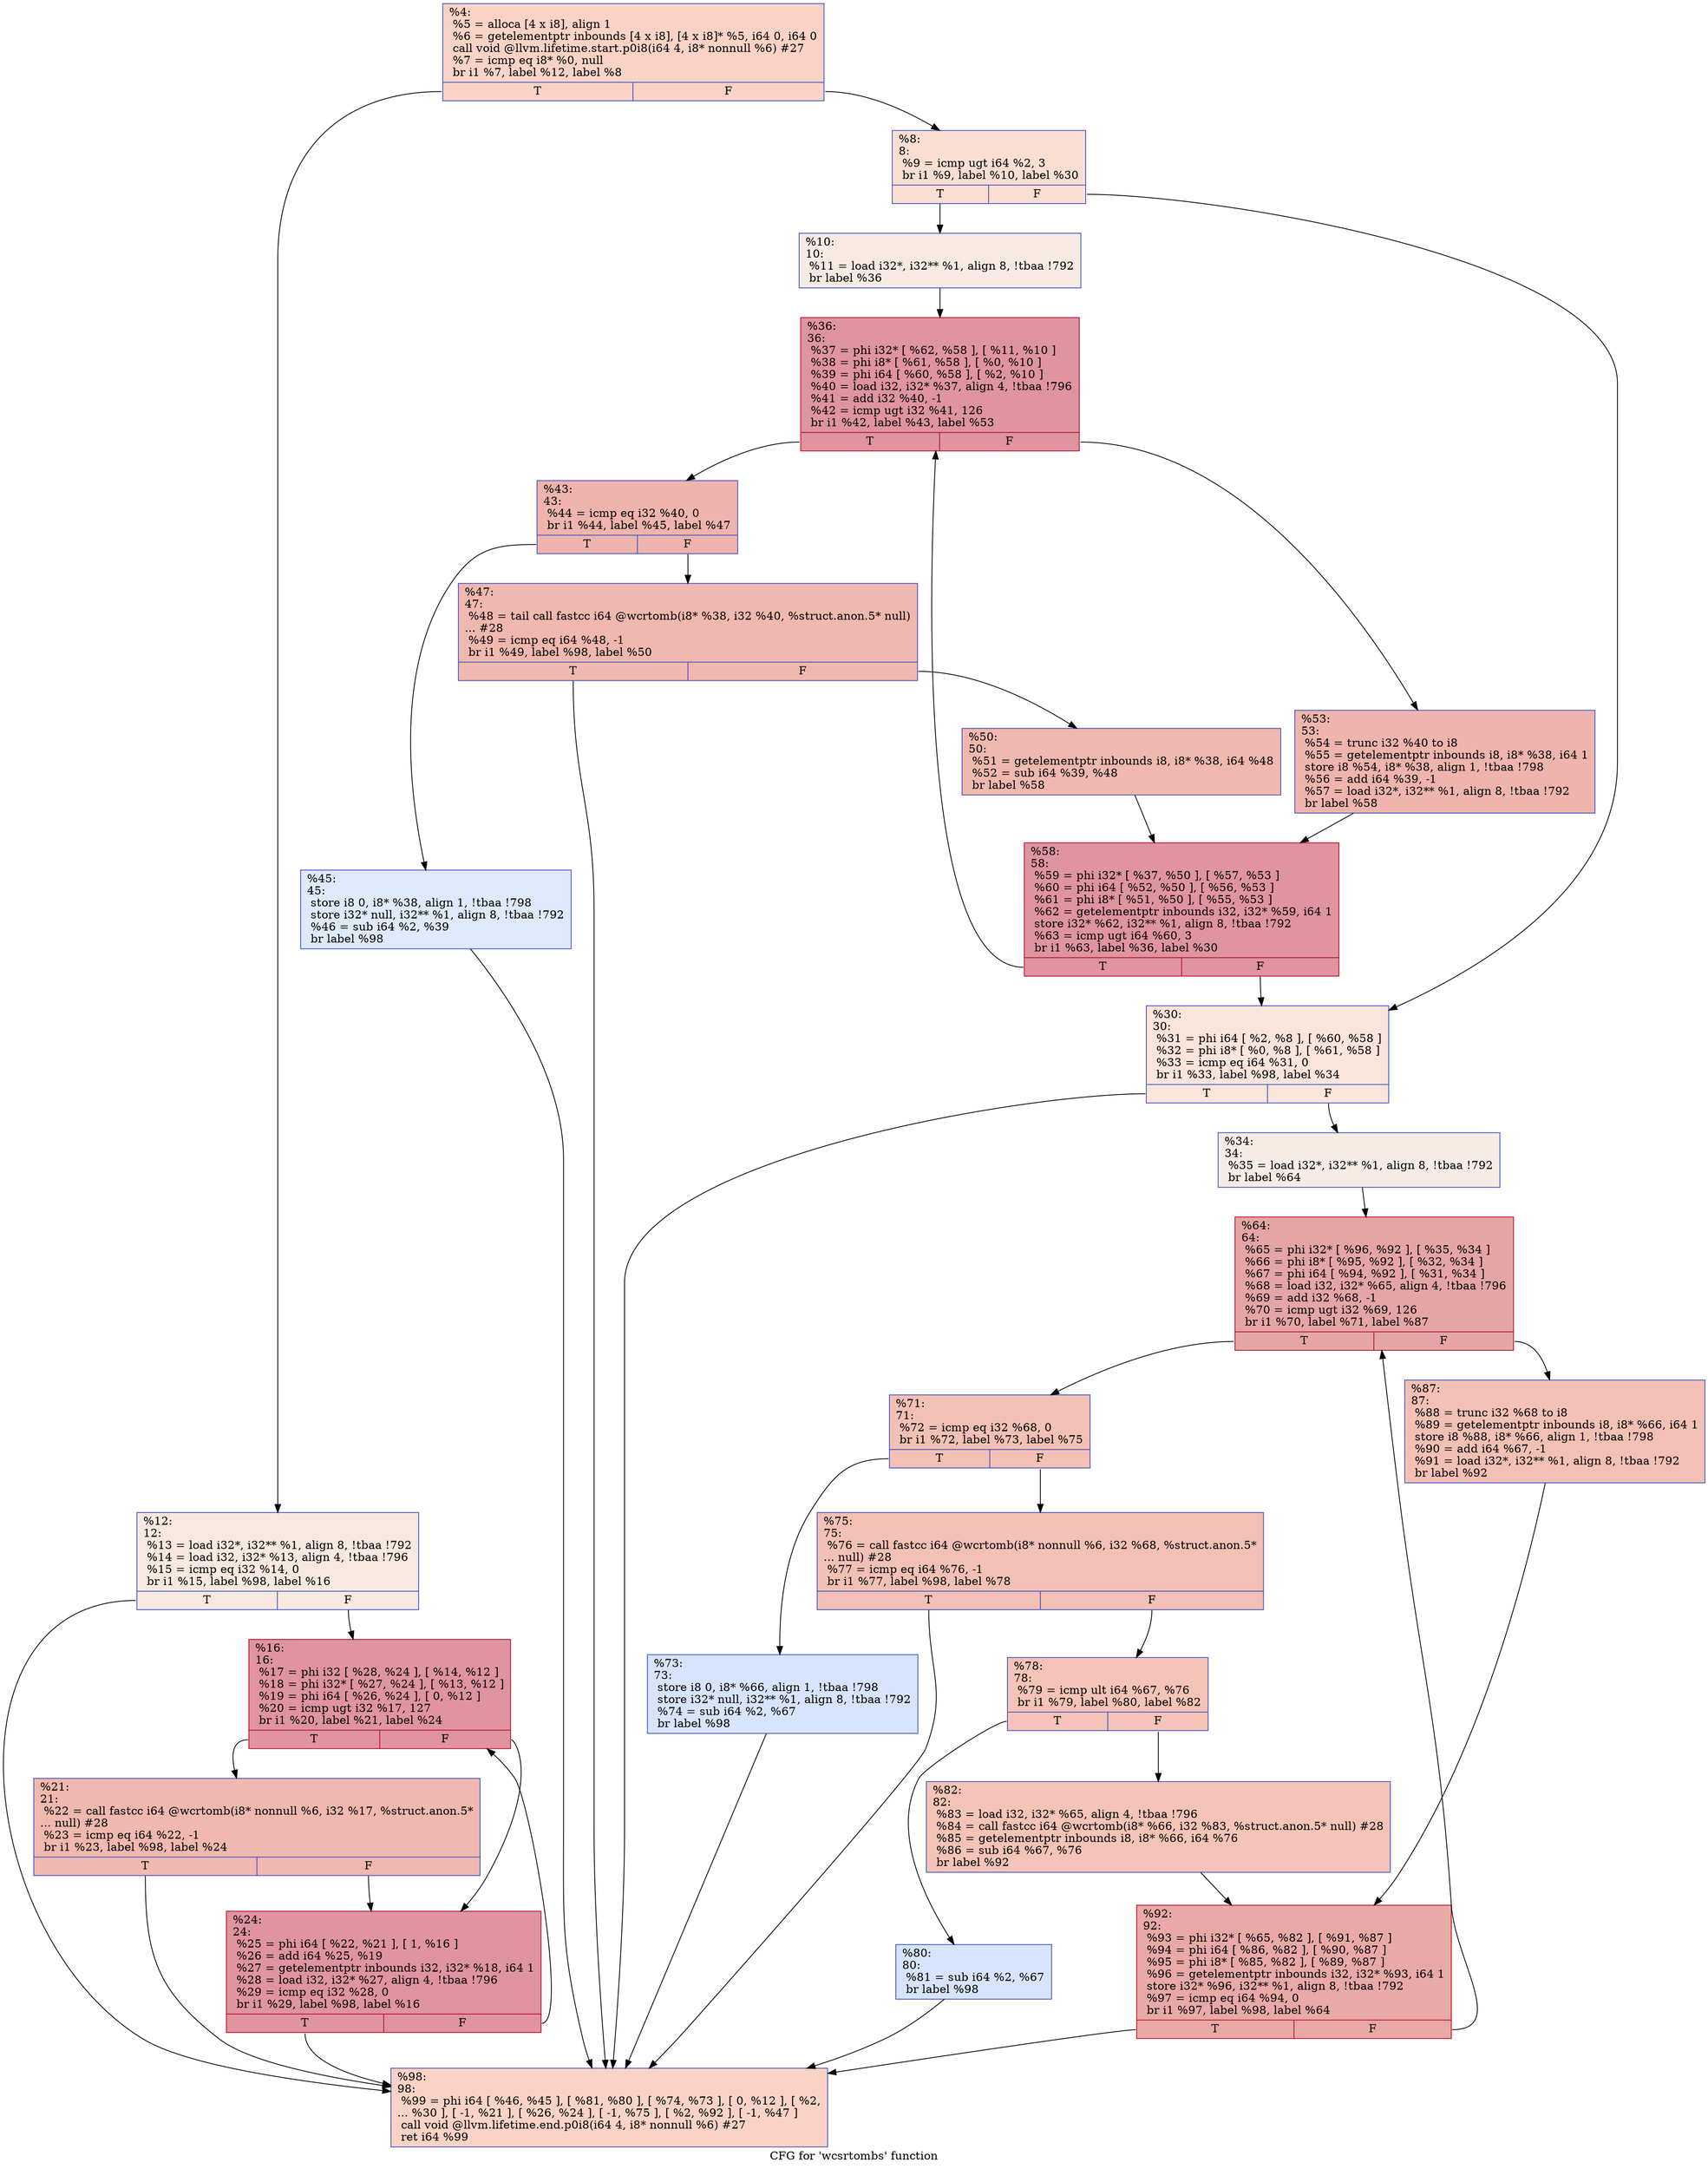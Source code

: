 digraph "CFG for 'wcsrtombs' function" {
	label="CFG for 'wcsrtombs' function";

	Node0x25562b0 [shape=record,color="#3d50c3ff", style=filled, fillcolor="#f59c7d70",label="{%4:\l  %5 = alloca [4 x i8], align 1\l  %6 = getelementptr inbounds [4 x i8], [4 x i8]* %5, i64 0, i64 0\l  call void @llvm.lifetime.start.p0i8(i64 4, i8* nonnull %6) #27\l  %7 = icmp eq i8* %0, null\l  br i1 %7, label %12, label %8\l|{<s0>T|<s1>F}}"];
	Node0x25562b0:s0 -> Node0x2556700;
	Node0x25562b0:s1 -> Node0x2556660;
	Node0x2556660 [shape=record,color="#3d50c3ff", style=filled, fillcolor="#f7b59970",label="{%8:\l8:                                                \l  %9 = icmp ugt i64 %2, 3\l  br i1 %9, label %10, label %30\l|{<s0>T|<s1>F}}"];
	Node0x2556660:s0 -> Node0x25566b0;
	Node0x2556660:s1 -> Node0x2556840;
	Node0x25566b0 [shape=record,color="#3d50c3ff", style=filled, fillcolor="#eed0c070",label="{%10:\l10:                                               \l  %11 = load i32*, i32** %1, align 8, !tbaa !792\l  br label %36\l}"];
	Node0x25566b0 -> Node0x25568e0;
	Node0x2556700 [shape=record,color="#3d50c3ff", style=filled, fillcolor="#f1ccb870",label="{%12:\l12:                                               \l  %13 = load i32*, i32** %1, align 8, !tbaa !792\l  %14 = load i32, i32* %13, align 4, !tbaa !796\l  %15 = icmp eq i32 %14, 0\l  br i1 %15, label %98, label %16\l|{<s0>T|<s1>F}}"];
	Node0x2556700:s0 -> Node0x2556de0;
	Node0x2556700:s1 -> Node0x2556750;
	Node0x2556750 [shape=record,color="#b70d28ff", style=filled, fillcolor="#b70d2870",label="{%16:\l16:                                               \l  %17 = phi i32 [ %28, %24 ], [ %14, %12 ]\l  %18 = phi i32* [ %27, %24 ], [ %13, %12 ]\l  %19 = phi i64 [ %26, %24 ], [ 0, %12 ]\l  %20 = icmp ugt i32 %17, 127\l  br i1 %20, label %21, label %24\l|{<s0>T|<s1>F}}"];
	Node0x2556750:s0 -> Node0x25567a0;
	Node0x2556750:s1 -> Node0x25567f0;
	Node0x25567a0 [shape=record,color="#3d50c3ff", style=filled, fillcolor="#dc5d4a70",label="{%21:\l21:                                               \l  %22 = call fastcc i64 @wcrtomb(i8* nonnull %6, i32 %17, %struct.anon.5*\l... null) #28\l  %23 = icmp eq i64 %22, -1\l  br i1 %23, label %98, label %24\l|{<s0>T|<s1>F}}"];
	Node0x25567a0:s0 -> Node0x2556de0;
	Node0x25567a0:s1 -> Node0x25567f0;
	Node0x25567f0 [shape=record,color="#b70d28ff", style=filled, fillcolor="#b70d2870",label="{%24:\l24:                                               \l  %25 = phi i64 [ %22, %21 ], [ 1, %16 ]\l  %26 = add i64 %25, %19\l  %27 = getelementptr inbounds i32, i32* %18, i64 1\l  %28 = load i32, i32* %27, align 4, !tbaa !796\l  %29 = icmp eq i32 %28, 0\l  br i1 %29, label %98, label %16\l|{<s0>T|<s1>F}}"];
	Node0x25567f0:s0 -> Node0x2556de0;
	Node0x25567f0:s1 -> Node0x2556750;
	Node0x2556840 [shape=record,color="#3d50c3ff", style=filled, fillcolor="#f5c1a970",label="{%30:\l30:                                               \l  %31 = phi i64 [ %2, %8 ], [ %60, %58 ]\l  %32 = phi i8* [ %0, %8 ], [ %61, %58 ]\l  %33 = icmp eq i64 %31, 0\l  br i1 %33, label %98, label %34\l|{<s0>T|<s1>F}}"];
	Node0x2556840:s0 -> Node0x2556de0;
	Node0x2556840:s1 -> Node0x2556890;
	Node0x2556890 [shape=record,color="#3d50c3ff", style=filled, fillcolor="#ecd3c570",label="{%34:\l34:                                               \l  %35 = load i32*, i32** %1, align 8, !tbaa !792\l  br label %64\l}"];
	Node0x2556890 -> Node0x2556b10;
	Node0x25568e0 [shape=record,color="#b70d28ff", style=filled, fillcolor="#b70d2870",label="{%36:\l36:                                               \l  %37 = phi i32* [ %62, %58 ], [ %11, %10 ]\l  %38 = phi i8* [ %61, %58 ], [ %0, %10 ]\l  %39 = phi i64 [ %60, %58 ], [ %2, %10 ]\l  %40 = load i32, i32* %37, align 4, !tbaa !796\l  %41 = add i32 %40, -1\l  %42 = icmp ugt i32 %41, 126\l  br i1 %42, label %43, label %53\l|{<s0>T|<s1>F}}"];
	Node0x25568e0:s0 -> Node0x2556930;
	Node0x25568e0:s1 -> Node0x2556a70;
	Node0x2556930 [shape=record,color="#3d50c3ff", style=filled, fillcolor="#d8564670",label="{%43:\l43:                                               \l  %44 = icmp eq i32 %40, 0\l  br i1 %44, label %45, label %47\l|{<s0>T|<s1>F}}"];
	Node0x2556930:s0 -> Node0x2556980;
	Node0x2556930:s1 -> Node0x25569d0;
	Node0x2556980 [shape=record,color="#3d50c3ff", style=filled, fillcolor="#b5cdfa70",label="{%45:\l45:                                               \l  store i8 0, i8* %38, align 1, !tbaa !798\l  store i32* null, i32** %1, align 8, !tbaa !792\l  %46 = sub i64 %2, %39\l  br label %98\l}"];
	Node0x2556980 -> Node0x2556de0;
	Node0x25569d0 [shape=record,color="#3d50c3ff", style=filled, fillcolor="#dc5d4a70",label="{%47:\l47:                                               \l  %48 = tail call fastcc i64 @wcrtomb(i8* %38, i32 %40, %struct.anon.5* null)\l... #28\l  %49 = icmp eq i64 %48, -1\l  br i1 %49, label %98, label %50\l|{<s0>T|<s1>F}}"];
	Node0x25569d0:s0 -> Node0x2556de0;
	Node0x25569d0:s1 -> Node0x2556a20;
	Node0x2556a20 [shape=record,color="#3d50c3ff", style=filled, fillcolor="#dc5d4a70",label="{%50:\l50:                                               \l  %51 = getelementptr inbounds i8, i8* %38, i64 %48\l  %52 = sub i64 %39, %48\l  br label %58\l}"];
	Node0x2556a20 -> Node0x2556ac0;
	Node0x2556a70 [shape=record,color="#3d50c3ff", style=filled, fillcolor="#d8564670",label="{%53:\l53:                                               \l  %54 = trunc i32 %40 to i8\l  %55 = getelementptr inbounds i8, i8* %38, i64 1\l  store i8 %54, i8* %38, align 1, !tbaa !798\l  %56 = add i64 %39, -1\l  %57 = load i32*, i32** %1, align 8, !tbaa !792\l  br label %58\l}"];
	Node0x2556a70 -> Node0x2556ac0;
	Node0x2556ac0 [shape=record,color="#b70d28ff", style=filled, fillcolor="#b70d2870",label="{%58:\l58:                                               \l  %59 = phi i32* [ %37, %50 ], [ %57, %53 ]\l  %60 = phi i64 [ %52, %50 ], [ %56, %53 ]\l  %61 = phi i8* [ %51, %50 ], [ %55, %53 ]\l  %62 = getelementptr inbounds i32, i32* %59, i64 1\l  store i32* %62, i32** %1, align 8, !tbaa !792\l  %63 = icmp ugt i64 %60, 3\l  br i1 %63, label %36, label %30\l|{<s0>T|<s1>F}}"];
	Node0x2556ac0:s0 -> Node0x25568e0;
	Node0x2556ac0:s1 -> Node0x2556840;
	Node0x2556b10 [shape=record,color="#b70d28ff", style=filled, fillcolor="#c5333470",label="{%64:\l64:                                               \l  %65 = phi i32* [ %96, %92 ], [ %35, %34 ]\l  %66 = phi i8* [ %95, %92 ], [ %32, %34 ]\l  %67 = phi i64 [ %94, %92 ], [ %31, %34 ]\l  %68 = load i32, i32* %65, align 4, !tbaa !796\l  %69 = add i32 %68, -1\l  %70 = icmp ugt i32 %69, 126\l  br i1 %70, label %71, label %87\l|{<s0>T|<s1>F}}"];
	Node0x2556b10:s0 -> Node0x2556b60;
	Node0x2556b10:s1 -> Node0x2556d40;
	Node0x2556b60 [shape=record,color="#3d50c3ff", style=filled, fillcolor="#e5705870",label="{%71:\l71:                                               \l  %72 = icmp eq i32 %68, 0\l  br i1 %72, label %73, label %75\l|{<s0>T|<s1>F}}"];
	Node0x2556b60:s0 -> Node0x2556bb0;
	Node0x2556b60:s1 -> Node0x2556c00;
	Node0x2556bb0 [shape=record,color="#3d50c3ff", style=filled, fillcolor="#a5c3fe70",label="{%73:\l73:                                               \l  store i8 0, i8* %66, align 1, !tbaa !798\l  store i32* null, i32** %1, align 8, !tbaa !792\l  %74 = sub i64 %2, %67\l  br label %98\l}"];
	Node0x2556bb0 -> Node0x2556de0;
	Node0x2556c00 [shape=record,color="#3d50c3ff", style=filled, fillcolor="#e5705870",label="{%75:\l75:                                               \l  %76 = call fastcc i64 @wcrtomb(i8* nonnull %6, i32 %68, %struct.anon.5*\l... null) #28\l  %77 = icmp eq i64 %76, -1\l  br i1 %77, label %98, label %78\l|{<s0>T|<s1>F}}"];
	Node0x2556c00:s0 -> Node0x2556de0;
	Node0x2556c00:s1 -> Node0x2556c50;
	Node0x2556c50 [shape=record,color="#3d50c3ff", style=filled, fillcolor="#e8765c70",label="{%78:\l78:                                               \l  %79 = icmp ult i64 %67, %76\l  br i1 %79, label %80, label %82\l|{<s0>T|<s1>F}}"];
	Node0x2556c50:s0 -> Node0x2556ca0;
	Node0x2556c50:s1 -> Node0x2556cf0;
	Node0x2556ca0 [shape=record,color="#3d50c3ff", style=filled, fillcolor="#a5c3fe70",label="{%80:\l80:                                               \l  %81 = sub i64 %2, %67\l  br label %98\l}"];
	Node0x2556ca0 -> Node0x2556de0;
	Node0x2556cf0 [shape=record,color="#3d50c3ff", style=filled, fillcolor="#e8765c70",label="{%82:\l82:                                               \l  %83 = load i32, i32* %65, align 4, !tbaa !796\l  %84 = call fastcc i64 @wcrtomb(i8* %66, i32 %83, %struct.anon.5* null) #28\l  %85 = getelementptr inbounds i8, i8* %66, i64 %76\l  %86 = sub i64 %67, %76\l  br label %92\l}"];
	Node0x2556cf0 -> Node0x2556d90;
	Node0x2556d40 [shape=record,color="#3d50c3ff", style=filled, fillcolor="#e5705870",label="{%87:\l87:                                               \l  %88 = trunc i32 %68 to i8\l  %89 = getelementptr inbounds i8, i8* %66, i64 1\l  store i8 %88, i8* %66, align 1, !tbaa !798\l  %90 = add i64 %67, -1\l  %91 = load i32*, i32** %1, align 8, !tbaa !792\l  br label %92\l}"];
	Node0x2556d40 -> Node0x2556d90;
	Node0x2556d90 [shape=record,color="#b70d28ff", style=filled, fillcolor="#ca3b3770",label="{%92:\l92:                                               \l  %93 = phi i32* [ %65, %82 ], [ %91, %87 ]\l  %94 = phi i64 [ %86, %82 ], [ %90, %87 ]\l  %95 = phi i8* [ %85, %82 ], [ %89, %87 ]\l  %96 = getelementptr inbounds i32, i32* %93, i64 1\l  store i32* %96, i32** %1, align 8, !tbaa !792\l  %97 = icmp eq i64 %94, 0\l  br i1 %97, label %98, label %64\l|{<s0>T|<s1>F}}"];
	Node0x2556d90:s0 -> Node0x2556de0;
	Node0x2556d90:s1 -> Node0x2556b10;
	Node0x2556de0 [shape=record,color="#3d50c3ff", style=filled, fillcolor="#f59c7d70",label="{%98:\l98:                                               \l  %99 = phi i64 [ %46, %45 ], [ %81, %80 ], [ %74, %73 ], [ 0, %12 ], [ %2,\l... %30 ], [ -1, %21 ], [ %26, %24 ], [ -1, %75 ], [ %2, %92 ], [ -1, %47 ]\l  call void @llvm.lifetime.end.p0i8(i64 4, i8* nonnull %6) #27\l  ret i64 %99\l}"];
}
